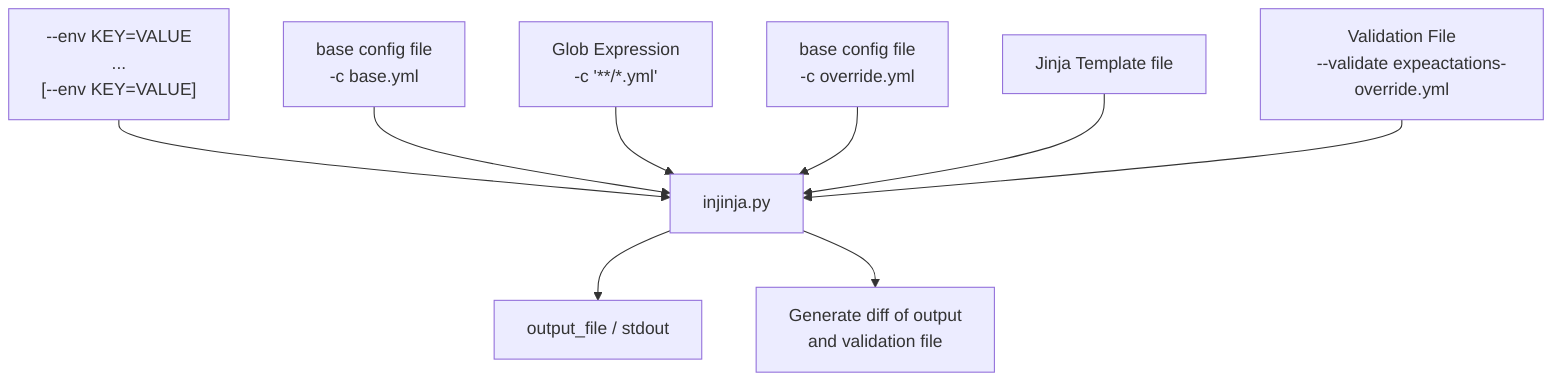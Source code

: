 flowchart TD
    output["`output_file / stdout `"]
    environment_variable["
    --env KEY=VALUE
    ...
    [--env KEY=VALUE]"]

    config_file["base config file 
    -c base.yml"]
    glob_expression["Glob Expression
    -c '**/*.yml'"]
    override_file["base config file 
    -c override.yml"]

    template_file["Jinja Template file"]
    validate["Validation File
    --validate expeactations-override.yml"]
    diff["Generate diff of output 
    and validation file"]

    environment_variable --> injinja.py
    config_file --> injinja.py
    glob_expression --> injinja.py
    override_file --> injinja.py
    template_file --> injinja.py
    validate --> injinja.py
    injinja.py --> output
    injinja.py --> diff
